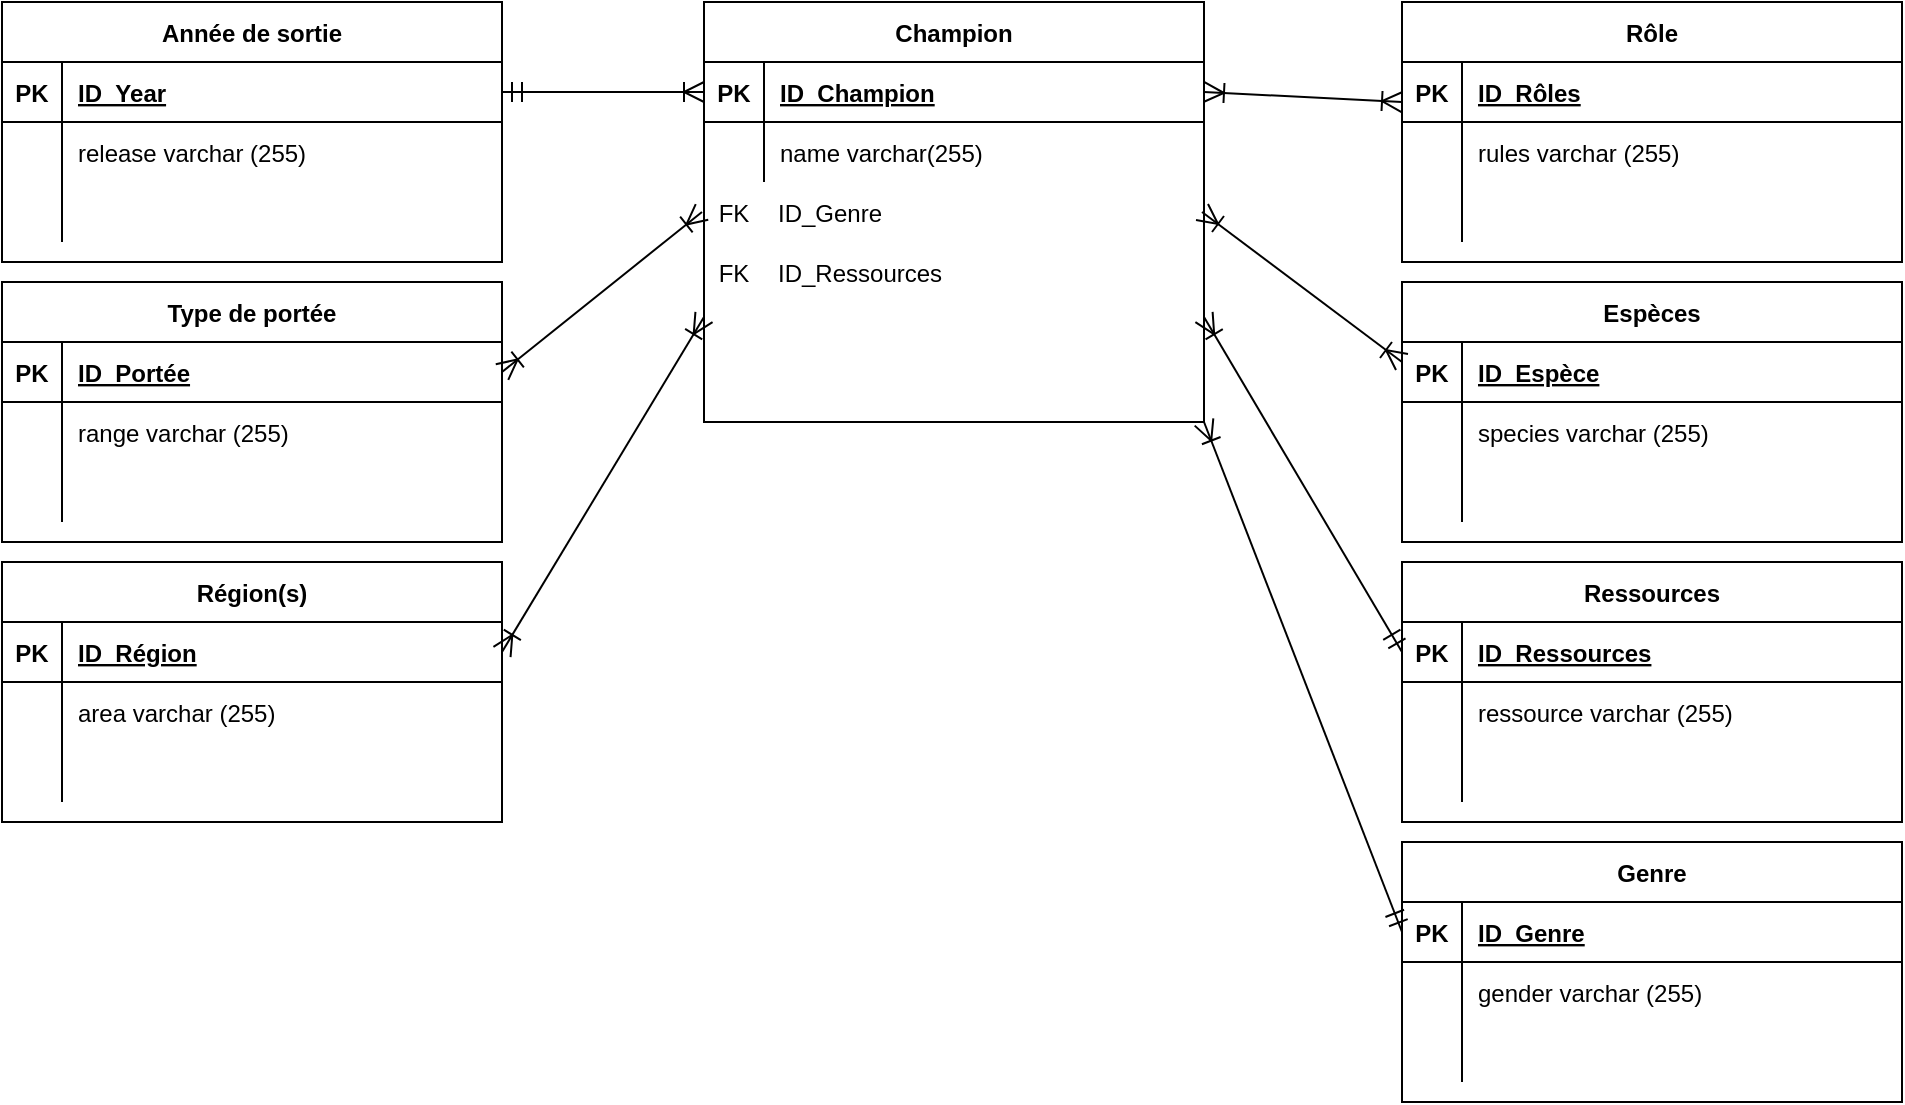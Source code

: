 <mxfile version="24.7.17">
  <diagram name="Page-1" id="CT2dktyydIP-uwtwcc-E">
    <mxGraphModel dx="561" dy="833" grid="1" gridSize="10" guides="1" tooltips="1" connect="1" arrows="1" fold="1" page="1" pageScale="1" pageWidth="1100" pageHeight="850" math="0" shadow="0">
      <root>
        <mxCell id="0" />
        <mxCell id="1" parent="0" />
        <mxCell id="nT6FazSELk355Vb0Ot4_-13" value="Genre" style="shape=table;startSize=30;container=1;collapsible=1;childLayout=tableLayout;fixedRows=1;rowLines=0;fontStyle=1;align=center;resizeLast=1;" vertex="1" parent="1">
          <mxGeometry x="750" y="430" width="250" height="130" as="geometry" />
        </mxCell>
        <mxCell id="nT6FazSELk355Vb0Ot4_-14" value="" style="shape=partialRectangle;collapsible=0;dropTarget=0;pointerEvents=0;fillColor=none;points=[[0,0.5],[1,0.5]];portConstraint=eastwest;top=0;left=0;right=0;bottom=1;" vertex="1" parent="nT6FazSELk355Vb0Ot4_-13">
          <mxGeometry y="30" width="250" height="30" as="geometry" />
        </mxCell>
        <mxCell id="nT6FazSELk355Vb0Ot4_-15" value="PK" style="shape=partialRectangle;overflow=hidden;connectable=0;fillColor=none;top=0;left=0;bottom=0;right=0;fontStyle=1;" vertex="1" parent="nT6FazSELk355Vb0Ot4_-14">
          <mxGeometry width="30" height="30" as="geometry">
            <mxRectangle width="30" height="30" as="alternateBounds" />
          </mxGeometry>
        </mxCell>
        <mxCell id="nT6FazSELk355Vb0Ot4_-16" value="ID_Genre" style="shape=partialRectangle;overflow=hidden;connectable=0;fillColor=none;top=0;left=0;bottom=0;right=0;align=left;spacingLeft=6;fontStyle=5;" vertex="1" parent="nT6FazSELk355Vb0Ot4_-14">
          <mxGeometry x="30" width="220" height="30" as="geometry">
            <mxRectangle width="220" height="30" as="alternateBounds" />
          </mxGeometry>
        </mxCell>
        <mxCell id="nT6FazSELk355Vb0Ot4_-17" value="" style="shape=partialRectangle;collapsible=0;dropTarget=0;pointerEvents=0;fillColor=none;points=[[0,0.5],[1,0.5]];portConstraint=eastwest;top=0;left=0;right=0;bottom=0;" vertex="1" parent="nT6FazSELk355Vb0Ot4_-13">
          <mxGeometry y="60" width="250" height="30" as="geometry" />
        </mxCell>
        <mxCell id="nT6FazSELk355Vb0Ot4_-18" value="" style="shape=partialRectangle;overflow=hidden;connectable=0;fillColor=none;top=0;left=0;bottom=0;right=0;" vertex="1" parent="nT6FazSELk355Vb0Ot4_-17">
          <mxGeometry width="30" height="30" as="geometry">
            <mxRectangle width="30" height="30" as="alternateBounds" />
          </mxGeometry>
        </mxCell>
        <mxCell id="nT6FazSELk355Vb0Ot4_-19" value="gender varchar (255)" style="shape=partialRectangle;overflow=hidden;connectable=0;fillColor=none;top=0;left=0;bottom=0;right=0;align=left;spacingLeft=6;" vertex="1" parent="nT6FazSELk355Vb0Ot4_-17">
          <mxGeometry x="30" width="220" height="30" as="geometry">
            <mxRectangle width="220" height="30" as="alternateBounds" />
          </mxGeometry>
        </mxCell>
        <mxCell id="nT6FazSELk355Vb0Ot4_-20" value="" style="shape=partialRectangle;collapsible=0;dropTarget=0;pointerEvents=0;fillColor=none;points=[[0,0.5],[1,0.5]];portConstraint=eastwest;top=0;left=0;right=0;bottom=0;" vertex="1" parent="nT6FazSELk355Vb0Ot4_-13">
          <mxGeometry y="90" width="250" height="30" as="geometry" />
        </mxCell>
        <mxCell id="nT6FazSELk355Vb0Ot4_-21" value="" style="shape=partialRectangle;overflow=hidden;connectable=0;fillColor=none;top=0;left=0;bottom=0;right=0;" vertex="1" parent="nT6FazSELk355Vb0Ot4_-20">
          <mxGeometry width="30" height="30" as="geometry">
            <mxRectangle width="30" height="30" as="alternateBounds" />
          </mxGeometry>
        </mxCell>
        <mxCell id="nT6FazSELk355Vb0Ot4_-22" value="" style="shape=partialRectangle;overflow=hidden;connectable=0;fillColor=none;top=0;left=0;bottom=0;right=0;align=left;spacingLeft=6;" vertex="1" parent="nT6FazSELk355Vb0Ot4_-20">
          <mxGeometry x="30" width="220" height="30" as="geometry">
            <mxRectangle width="220" height="30" as="alternateBounds" />
          </mxGeometry>
        </mxCell>
        <mxCell id="nT6FazSELk355Vb0Ot4_-23" value="Champion" style="shape=table;startSize=30;container=1;collapsible=1;childLayout=tableLayout;fixedRows=1;rowLines=0;fontStyle=1;align=center;resizeLast=1;" vertex="1" parent="1">
          <mxGeometry x="401" y="10" width="250" height="210" as="geometry" />
        </mxCell>
        <mxCell id="nT6FazSELk355Vb0Ot4_-24" value="" style="shape=partialRectangle;collapsible=0;dropTarget=0;pointerEvents=0;fillColor=none;points=[[0,0.5],[1,0.5]];portConstraint=eastwest;top=0;left=0;right=0;bottom=1;" vertex="1" parent="nT6FazSELk355Vb0Ot4_-23">
          <mxGeometry y="30" width="250" height="30" as="geometry" />
        </mxCell>
        <mxCell id="nT6FazSELk355Vb0Ot4_-25" value="PK" style="shape=partialRectangle;overflow=hidden;connectable=0;fillColor=none;top=0;left=0;bottom=0;right=0;fontStyle=1;" vertex="1" parent="nT6FazSELk355Vb0Ot4_-24">
          <mxGeometry width="30" height="30" as="geometry">
            <mxRectangle width="30" height="30" as="alternateBounds" />
          </mxGeometry>
        </mxCell>
        <mxCell id="nT6FazSELk355Vb0Ot4_-26" value="ID_Champion" style="shape=partialRectangle;overflow=hidden;connectable=0;fillColor=none;top=0;left=0;bottom=0;right=0;align=left;spacingLeft=6;fontStyle=5;" vertex="1" parent="nT6FazSELk355Vb0Ot4_-24">
          <mxGeometry x="30" width="220" height="30" as="geometry">
            <mxRectangle width="220" height="30" as="alternateBounds" />
          </mxGeometry>
        </mxCell>
        <mxCell id="nT6FazSELk355Vb0Ot4_-27" value="" style="shape=partialRectangle;collapsible=0;dropTarget=0;pointerEvents=0;fillColor=none;points=[[0,0.5],[1,0.5]];portConstraint=eastwest;top=0;left=0;right=0;bottom=0;" vertex="1" parent="nT6FazSELk355Vb0Ot4_-23">
          <mxGeometry y="60" width="250" height="30" as="geometry" />
        </mxCell>
        <mxCell id="nT6FazSELk355Vb0Ot4_-28" value="" style="shape=partialRectangle;overflow=hidden;connectable=0;fillColor=none;top=0;left=0;bottom=0;right=0;" vertex="1" parent="nT6FazSELk355Vb0Ot4_-27">
          <mxGeometry width="30" height="30" as="geometry">
            <mxRectangle width="30" height="30" as="alternateBounds" />
          </mxGeometry>
        </mxCell>
        <mxCell id="nT6FazSELk355Vb0Ot4_-29" value="name varchar(255)" style="shape=partialRectangle;overflow=hidden;connectable=0;fillColor=none;top=0;left=0;bottom=0;right=0;align=left;spacingLeft=6;" vertex="1" parent="nT6FazSELk355Vb0Ot4_-27">
          <mxGeometry x="30" width="220" height="30" as="geometry">
            <mxRectangle width="220" height="30" as="alternateBounds" />
          </mxGeometry>
        </mxCell>
        <mxCell id="nT6FazSELk355Vb0Ot4_-35" value="Rôle" style="shape=table;startSize=30;container=1;collapsible=1;childLayout=tableLayout;fixedRows=1;rowLines=0;fontStyle=1;align=center;resizeLast=1;" vertex="1" parent="1">
          <mxGeometry x="750" y="10" width="250" height="130" as="geometry" />
        </mxCell>
        <mxCell id="nT6FazSELk355Vb0Ot4_-36" value="" style="shape=partialRectangle;collapsible=0;dropTarget=0;pointerEvents=0;fillColor=none;points=[[0,0.5],[1,0.5]];portConstraint=eastwest;top=0;left=0;right=0;bottom=1;" vertex="1" parent="nT6FazSELk355Vb0Ot4_-35">
          <mxGeometry y="30" width="250" height="30" as="geometry" />
        </mxCell>
        <mxCell id="nT6FazSELk355Vb0Ot4_-37" value="PK" style="shape=partialRectangle;overflow=hidden;connectable=0;fillColor=none;top=0;left=0;bottom=0;right=0;fontStyle=1;" vertex="1" parent="nT6FazSELk355Vb0Ot4_-36">
          <mxGeometry width="30" height="30" as="geometry">
            <mxRectangle width="30" height="30" as="alternateBounds" />
          </mxGeometry>
        </mxCell>
        <mxCell id="nT6FazSELk355Vb0Ot4_-38" value="ID_Rôles" style="shape=partialRectangle;overflow=hidden;connectable=0;fillColor=none;top=0;left=0;bottom=0;right=0;align=left;spacingLeft=6;fontStyle=5;" vertex="1" parent="nT6FazSELk355Vb0Ot4_-36">
          <mxGeometry x="30" width="220" height="30" as="geometry">
            <mxRectangle width="220" height="30" as="alternateBounds" />
          </mxGeometry>
        </mxCell>
        <mxCell id="nT6FazSELk355Vb0Ot4_-39" value="" style="shape=partialRectangle;collapsible=0;dropTarget=0;pointerEvents=0;fillColor=none;points=[[0,0.5],[1,0.5]];portConstraint=eastwest;top=0;left=0;right=0;bottom=0;" vertex="1" parent="nT6FazSELk355Vb0Ot4_-35">
          <mxGeometry y="60" width="250" height="30" as="geometry" />
        </mxCell>
        <mxCell id="nT6FazSELk355Vb0Ot4_-40" value="" style="shape=partialRectangle;overflow=hidden;connectable=0;fillColor=none;top=0;left=0;bottom=0;right=0;" vertex="1" parent="nT6FazSELk355Vb0Ot4_-39">
          <mxGeometry width="30" height="30" as="geometry">
            <mxRectangle width="30" height="30" as="alternateBounds" />
          </mxGeometry>
        </mxCell>
        <mxCell id="nT6FazSELk355Vb0Ot4_-41" value="rules varchar (255)" style="shape=partialRectangle;overflow=hidden;connectable=0;fillColor=none;top=0;left=0;bottom=0;right=0;align=left;spacingLeft=6;" vertex="1" parent="nT6FazSELk355Vb0Ot4_-39">
          <mxGeometry x="30" width="220" height="30" as="geometry">
            <mxRectangle width="220" height="30" as="alternateBounds" />
          </mxGeometry>
        </mxCell>
        <mxCell id="nT6FazSELk355Vb0Ot4_-42" value="" style="shape=partialRectangle;collapsible=0;dropTarget=0;pointerEvents=0;fillColor=none;points=[[0,0.5],[1,0.5]];portConstraint=eastwest;top=0;left=0;right=0;bottom=0;" vertex="1" parent="nT6FazSELk355Vb0Ot4_-35">
          <mxGeometry y="90" width="250" height="30" as="geometry" />
        </mxCell>
        <mxCell id="nT6FazSELk355Vb0Ot4_-43" value="" style="shape=partialRectangle;overflow=hidden;connectable=0;fillColor=none;top=0;left=0;bottom=0;right=0;" vertex="1" parent="nT6FazSELk355Vb0Ot4_-42">
          <mxGeometry width="30" height="30" as="geometry">
            <mxRectangle width="30" height="30" as="alternateBounds" />
          </mxGeometry>
        </mxCell>
        <mxCell id="nT6FazSELk355Vb0Ot4_-44" value="" style="shape=partialRectangle;overflow=hidden;connectable=0;fillColor=none;top=0;left=0;bottom=0;right=0;align=left;spacingLeft=6;" vertex="1" parent="nT6FazSELk355Vb0Ot4_-42">
          <mxGeometry x="30" width="220" height="30" as="geometry">
            <mxRectangle width="220" height="30" as="alternateBounds" />
          </mxGeometry>
        </mxCell>
        <mxCell id="nT6FazSELk355Vb0Ot4_-45" value="Espèces" style="shape=table;startSize=30;container=1;collapsible=1;childLayout=tableLayout;fixedRows=1;rowLines=0;fontStyle=1;align=center;resizeLast=1;" vertex="1" parent="1">
          <mxGeometry x="750" y="150" width="250" height="130" as="geometry" />
        </mxCell>
        <mxCell id="nT6FazSELk355Vb0Ot4_-46" value="" style="shape=partialRectangle;collapsible=0;dropTarget=0;pointerEvents=0;fillColor=none;points=[[0,0.5],[1,0.5]];portConstraint=eastwest;top=0;left=0;right=0;bottom=1;" vertex="1" parent="nT6FazSELk355Vb0Ot4_-45">
          <mxGeometry y="30" width="250" height="30" as="geometry" />
        </mxCell>
        <mxCell id="nT6FazSELk355Vb0Ot4_-47" value="PK" style="shape=partialRectangle;overflow=hidden;connectable=0;fillColor=none;top=0;left=0;bottom=0;right=0;fontStyle=1;" vertex="1" parent="nT6FazSELk355Vb0Ot4_-46">
          <mxGeometry width="30" height="30" as="geometry">
            <mxRectangle width="30" height="30" as="alternateBounds" />
          </mxGeometry>
        </mxCell>
        <mxCell id="nT6FazSELk355Vb0Ot4_-48" value="ID_Espèce" style="shape=partialRectangle;overflow=hidden;connectable=0;fillColor=none;top=0;left=0;bottom=0;right=0;align=left;spacingLeft=6;fontStyle=5;" vertex="1" parent="nT6FazSELk355Vb0Ot4_-46">
          <mxGeometry x="30" width="220" height="30" as="geometry">
            <mxRectangle width="220" height="30" as="alternateBounds" />
          </mxGeometry>
        </mxCell>
        <mxCell id="nT6FazSELk355Vb0Ot4_-49" value="" style="shape=partialRectangle;collapsible=0;dropTarget=0;pointerEvents=0;fillColor=none;points=[[0,0.5],[1,0.5]];portConstraint=eastwest;top=0;left=0;right=0;bottom=0;" vertex="1" parent="nT6FazSELk355Vb0Ot4_-45">
          <mxGeometry y="60" width="250" height="30" as="geometry" />
        </mxCell>
        <mxCell id="nT6FazSELk355Vb0Ot4_-50" value="" style="shape=partialRectangle;overflow=hidden;connectable=0;fillColor=none;top=0;left=0;bottom=0;right=0;" vertex="1" parent="nT6FazSELk355Vb0Ot4_-49">
          <mxGeometry width="30" height="30" as="geometry">
            <mxRectangle width="30" height="30" as="alternateBounds" />
          </mxGeometry>
        </mxCell>
        <mxCell id="nT6FazSELk355Vb0Ot4_-51" value="species varchar (255)" style="shape=partialRectangle;overflow=hidden;connectable=0;fillColor=none;top=0;left=0;bottom=0;right=0;align=left;spacingLeft=6;" vertex="1" parent="nT6FazSELk355Vb0Ot4_-49">
          <mxGeometry x="30" width="220" height="30" as="geometry">
            <mxRectangle width="220" height="30" as="alternateBounds" />
          </mxGeometry>
        </mxCell>
        <mxCell id="nT6FazSELk355Vb0Ot4_-52" value="" style="shape=partialRectangle;collapsible=0;dropTarget=0;pointerEvents=0;fillColor=none;points=[[0,0.5],[1,0.5]];portConstraint=eastwest;top=0;left=0;right=0;bottom=0;" vertex="1" parent="nT6FazSELk355Vb0Ot4_-45">
          <mxGeometry y="90" width="250" height="30" as="geometry" />
        </mxCell>
        <mxCell id="nT6FazSELk355Vb0Ot4_-53" value="" style="shape=partialRectangle;overflow=hidden;connectable=0;fillColor=none;top=0;left=0;bottom=0;right=0;" vertex="1" parent="nT6FazSELk355Vb0Ot4_-52">
          <mxGeometry width="30" height="30" as="geometry">
            <mxRectangle width="30" height="30" as="alternateBounds" />
          </mxGeometry>
        </mxCell>
        <mxCell id="nT6FazSELk355Vb0Ot4_-54" value="" style="shape=partialRectangle;overflow=hidden;connectable=0;fillColor=none;top=0;left=0;bottom=0;right=0;align=left;spacingLeft=6;" vertex="1" parent="nT6FazSELk355Vb0Ot4_-52">
          <mxGeometry x="30" width="220" height="30" as="geometry">
            <mxRectangle width="220" height="30" as="alternateBounds" />
          </mxGeometry>
        </mxCell>
        <mxCell id="nT6FazSELk355Vb0Ot4_-55" value="Ressources" style="shape=table;startSize=30;container=1;collapsible=1;childLayout=tableLayout;fixedRows=1;rowLines=0;fontStyle=1;align=center;resizeLast=1;" vertex="1" parent="1">
          <mxGeometry x="750" y="290" width="250" height="130" as="geometry" />
        </mxCell>
        <mxCell id="nT6FazSELk355Vb0Ot4_-56" value="" style="shape=partialRectangle;collapsible=0;dropTarget=0;pointerEvents=0;fillColor=none;points=[[0,0.5],[1,0.5]];portConstraint=eastwest;top=0;left=0;right=0;bottom=1;" vertex="1" parent="nT6FazSELk355Vb0Ot4_-55">
          <mxGeometry y="30" width="250" height="30" as="geometry" />
        </mxCell>
        <mxCell id="nT6FazSELk355Vb0Ot4_-57" value="PK" style="shape=partialRectangle;overflow=hidden;connectable=0;fillColor=none;top=0;left=0;bottom=0;right=0;fontStyle=1;" vertex="1" parent="nT6FazSELk355Vb0Ot4_-56">
          <mxGeometry width="30" height="30" as="geometry">
            <mxRectangle width="30" height="30" as="alternateBounds" />
          </mxGeometry>
        </mxCell>
        <mxCell id="nT6FazSELk355Vb0Ot4_-58" value="ID_Ressources" style="shape=partialRectangle;overflow=hidden;connectable=0;fillColor=none;top=0;left=0;bottom=0;right=0;align=left;spacingLeft=6;fontStyle=5;" vertex="1" parent="nT6FazSELk355Vb0Ot4_-56">
          <mxGeometry x="30" width="220" height="30" as="geometry">
            <mxRectangle width="220" height="30" as="alternateBounds" />
          </mxGeometry>
        </mxCell>
        <mxCell id="nT6FazSELk355Vb0Ot4_-59" value="" style="shape=partialRectangle;collapsible=0;dropTarget=0;pointerEvents=0;fillColor=none;points=[[0,0.5],[1,0.5]];portConstraint=eastwest;top=0;left=0;right=0;bottom=0;" vertex="1" parent="nT6FazSELk355Vb0Ot4_-55">
          <mxGeometry y="60" width="250" height="30" as="geometry" />
        </mxCell>
        <mxCell id="nT6FazSELk355Vb0Ot4_-60" value="" style="shape=partialRectangle;overflow=hidden;connectable=0;fillColor=none;top=0;left=0;bottom=0;right=0;" vertex="1" parent="nT6FazSELk355Vb0Ot4_-59">
          <mxGeometry width="30" height="30" as="geometry">
            <mxRectangle width="30" height="30" as="alternateBounds" />
          </mxGeometry>
        </mxCell>
        <mxCell id="nT6FazSELk355Vb0Ot4_-61" value="ressource varchar (255)" style="shape=partialRectangle;overflow=hidden;connectable=0;fillColor=none;top=0;left=0;bottom=0;right=0;align=left;spacingLeft=6;" vertex="1" parent="nT6FazSELk355Vb0Ot4_-59">
          <mxGeometry x="30" width="220" height="30" as="geometry">
            <mxRectangle width="220" height="30" as="alternateBounds" />
          </mxGeometry>
        </mxCell>
        <mxCell id="nT6FazSELk355Vb0Ot4_-62" value="" style="shape=partialRectangle;collapsible=0;dropTarget=0;pointerEvents=0;fillColor=none;points=[[0,0.5],[1,0.5]];portConstraint=eastwest;top=0;left=0;right=0;bottom=0;" vertex="1" parent="nT6FazSELk355Vb0Ot4_-55">
          <mxGeometry y="90" width="250" height="30" as="geometry" />
        </mxCell>
        <mxCell id="nT6FazSELk355Vb0Ot4_-63" value="" style="shape=partialRectangle;overflow=hidden;connectable=0;fillColor=none;top=0;left=0;bottom=0;right=0;" vertex="1" parent="nT6FazSELk355Vb0Ot4_-62">
          <mxGeometry width="30" height="30" as="geometry">
            <mxRectangle width="30" height="30" as="alternateBounds" />
          </mxGeometry>
        </mxCell>
        <mxCell id="nT6FazSELk355Vb0Ot4_-64" value="" style="shape=partialRectangle;overflow=hidden;connectable=0;fillColor=none;top=0;left=0;bottom=0;right=0;align=left;spacingLeft=6;" vertex="1" parent="nT6FazSELk355Vb0Ot4_-62">
          <mxGeometry x="30" width="220" height="30" as="geometry">
            <mxRectangle width="220" height="30" as="alternateBounds" />
          </mxGeometry>
        </mxCell>
        <mxCell id="nT6FazSELk355Vb0Ot4_-65" value="Type de portée" style="shape=table;startSize=30;container=1;collapsible=1;childLayout=tableLayout;fixedRows=1;rowLines=0;fontStyle=1;align=center;resizeLast=1;" vertex="1" parent="1">
          <mxGeometry x="50" y="150" width="250" height="130" as="geometry" />
        </mxCell>
        <mxCell id="nT6FazSELk355Vb0Ot4_-66" value="" style="shape=partialRectangle;collapsible=0;dropTarget=0;pointerEvents=0;fillColor=none;points=[[0,0.5],[1,0.5]];portConstraint=eastwest;top=0;left=0;right=0;bottom=1;" vertex="1" parent="nT6FazSELk355Vb0Ot4_-65">
          <mxGeometry y="30" width="250" height="30" as="geometry" />
        </mxCell>
        <mxCell id="nT6FazSELk355Vb0Ot4_-67" value="PK" style="shape=partialRectangle;overflow=hidden;connectable=0;fillColor=none;top=0;left=0;bottom=0;right=0;fontStyle=1;" vertex="1" parent="nT6FazSELk355Vb0Ot4_-66">
          <mxGeometry width="30" height="30" as="geometry">
            <mxRectangle width="30" height="30" as="alternateBounds" />
          </mxGeometry>
        </mxCell>
        <mxCell id="nT6FazSELk355Vb0Ot4_-68" value="ID_Portée" style="shape=partialRectangle;overflow=hidden;connectable=0;fillColor=none;top=0;left=0;bottom=0;right=0;align=left;spacingLeft=6;fontStyle=5;" vertex="1" parent="nT6FazSELk355Vb0Ot4_-66">
          <mxGeometry x="30" width="220" height="30" as="geometry">
            <mxRectangle width="220" height="30" as="alternateBounds" />
          </mxGeometry>
        </mxCell>
        <mxCell id="nT6FazSELk355Vb0Ot4_-69" value="" style="shape=partialRectangle;collapsible=0;dropTarget=0;pointerEvents=0;fillColor=none;points=[[0,0.5],[1,0.5]];portConstraint=eastwest;top=0;left=0;right=0;bottom=0;" vertex="1" parent="nT6FazSELk355Vb0Ot4_-65">
          <mxGeometry y="60" width="250" height="30" as="geometry" />
        </mxCell>
        <mxCell id="nT6FazSELk355Vb0Ot4_-70" value="" style="shape=partialRectangle;overflow=hidden;connectable=0;fillColor=none;top=0;left=0;bottom=0;right=0;" vertex="1" parent="nT6FazSELk355Vb0Ot4_-69">
          <mxGeometry width="30" height="30" as="geometry">
            <mxRectangle width="30" height="30" as="alternateBounds" />
          </mxGeometry>
        </mxCell>
        <mxCell id="nT6FazSELk355Vb0Ot4_-71" value="range varchar (255)" style="shape=partialRectangle;overflow=hidden;connectable=0;fillColor=none;top=0;left=0;bottom=0;right=0;align=left;spacingLeft=6;" vertex="1" parent="nT6FazSELk355Vb0Ot4_-69">
          <mxGeometry x="30" width="220" height="30" as="geometry">
            <mxRectangle width="220" height="30" as="alternateBounds" />
          </mxGeometry>
        </mxCell>
        <mxCell id="nT6FazSELk355Vb0Ot4_-72" value="" style="shape=partialRectangle;collapsible=0;dropTarget=0;pointerEvents=0;fillColor=none;points=[[0,0.5],[1,0.5]];portConstraint=eastwest;top=0;left=0;right=0;bottom=0;" vertex="1" parent="nT6FazSELk355Vb0Ot4_-65">
          <mxGeometry y="90" width="250" height="30" as="geometry" />
        </mxCell>
        <mxCell id="nT6FazSELk355Vb0Ot4_-73" value="" style="shape=partialRectangle;overflow=hidden;connectable=0;fillColor=none;top=0;left=0;bottom=0;right=0;" vertex="1" parent="nT6FazSELk355Vb0Ot4_-72">
          <mxGeometry width="30" height="30" as="geometry">
            <mxRectangle width="30" height="30" as="alternateBounds" />
          </mxGeometry>
        </mxCell>
        <mxCell id="nT6FazSELk355Vb0Ot4_-74" value="" style="shape=partialRectangle;overflow=hidden;connectable=0;fillColor=none;top=0;left=0;bottom=0;right=0;align=left;spacingLeft=6;" vertex="1" parent="nT6FazSELk355Vb0Ot4_-72">
          <mxGeometry x="30" width="220" height="30" as="geometry">
            <mxRectangle width="220" height="30" as="alternateBounds" />
          </mxGeometry>
        </mxCell>
        <mxCell id="nT6FazSELk355Vb0Ot4_-75" value="Région(s)" style="shape=table;startSize=30;container=1;collapsible=1;childLayout=tableLayout;fixedRows=1;rowLines=0;fontStyle=1;align=center;resizeLast=1;" vertex="1" parent="1">
          <mxGeometry x="50" y="290" width="250" height="130" as="geometry" />
        </mxCell>
        <mxCell id="nT6FazSELk355Vb0Ot4_-76" value="" style="shape=partialRectangle;collapsible=0;dropTarget=0;pointerEvents=0;fillColor=none;points=[[0,0.5],[1,0.5]];portConstraint=eastwest;top=0;left=0;right=0;bottom=1;" vertex="1" parent="nT6FazSELk355Vb0Ot4_-75">
          <mxGeometry y="30" width="250" height="30" as="geometry" />
        </mxCell>
        <mxCell id="nT6FazSELk355Vb0Ot4_-77" value="PK" style="shape=partialRectangle;overflow=hidden;connectable=0;fillColor=none;top=0;left=0;bottom=0;right=0;fontStyle=1;" vertex="1" parent="nT6FazSELk355Vb0Ot4_-76">
          <mxGeometry width="30" height="30" as="geometry">
            <mxRectangle width="30" height="30" as="alternateBounds" />
          </mxGeometry>
        </mxCell>
        <mxCell id="nT6FazSELk355Vb0Ot4_-78" value="ID_Région" style="shape=partialRectangle;overflow=hidden;connectable=0;fillColor=none;top=0;left=0;bottom=0;right=0;align=left;spacingLeft=6;fontStyle=5;" vertex="1" parent="nT6FazSELk355Vb0Ot4_-76">
          <mxGeometry x="30" width="220" height="30" as="geometry">
            <mxRectangle width="220" height="30" as="alternateBounds" />
          </mxGeometry>
        </mxCell>
        <mxCell id="nT6FazSELk355Vb0Ot4_-79" value="" style="shape=partialRectangle;collapsible=0;dropTarget=0;pointerEvents=0;fillColor=none;points=[[0,0.5],[1,0.5]];portConstraint=eastwest;top=0;left=0;right=0;bottom=0;" vertex="1" parent="nT6FazSELk355Vb0Ot4_-75">
          <mxGeometry y="60" width="250" height="30" as="geometry" />
        </mxCell>
        <mxCell id="nT6FazSELk355Vb0Ot4_-80" value="" style="shape=partialRectangle;overflow=hidden;connectable=0;fillColor=none;top=0;left=0;bottom=0;right=0;" vertex="1" parent="nT6FazSELk355Vb0Ot4_-79">
          <mxGeometry width="30" height="30" as="geometry">
            <mxRectangle width="30" height="30" as="alternateBounds" />
          </mxGeometry>
        </mxCell>
        <mxCell id="nT6FazSELk355Vb0Ot4_-81" value="area varchar (255)" style="shape=partialRectangle;overflow=hidden;connectable=0;fillColor=none;top=0;left=0;bottom=0;right=0;align=left;spacingLeft=6;" vertex="1" parent="nT6FazSELk355Vb0Ot4_-79">
          <mxGeometry x="30" width="220" height="30" as="geometry">
            <mxRectangle width="220" height="30" as="alternateBounds" />
          </mxGeometry>
        </mxCell>
        <mxCell id="nT6FazSELk355Vb0Ot4_-82" value="" style="shape=partialRectangle;collapsible=0;dropTarget=0;pointerEvents=0;fillColor=none;points=[[0,0.5],[1,0.5]];portConstraint=eastwest;top=0;left=0;right=0;bottom=0;" vertex="1" parent="nT6FazSELk355Vb0Ot4_-75">
          <mxGeometry y="90" width="250" height="30" as="geometry" />
        </mxCell>
        <mxCell id="nT6FazSELk355Vb0Ot4_-83" value="" style="shape=partialRectangle;overflow=hidden;connectable=0;fillColor=none;top=0;left=0;bottom=0;right=0;" vertex="1" parent="nT6FazSELk355Vb0Ot4_-82">
          <mxGeometry width="30" height="30" as="geometry">
            <mxRectangle width="30" height="30" as="alternateBounds" />
          </mxGeometry>
        </mxCell>
        <mxCell id="nT6FazSELk355Vb0Ot4_-84" value="" style="shape=partialRectangle;overflow=hidden;connectable=0;fillColor=none;top=0;left=0;bottom=0;right=0;align=left;spacingLeft=6;" vertex="1" parent="nT6FazSELk355Vb0Ot4_-82">
          <mxGeometry x="30" width="220" height="30" as="geometry">
            <mxRectangle width="220" height="30" as="alternateBounds" />
          </mxGeometry>
        </mxCell>
        <mxCell id="nT6FazSELk355Vb0Ot4_-85" value="Année de sortie" style="shape=table;startSize=30;container=1;collapsible=1;childLayout=tableLayout;fixedRows=1;rowLines=0;fontStyle=1;align=center;resizeLast=1;" vertex="1" parent="1">
          <mxGeometry x="50" y="10" width="250" height="130" as="geometry" />
        </mxCell>
        <mxCell id="nT6FazSELk355Vb0Ot4_-86" value="" style="shape=partialRectangle;collapsible=0;dropTarget=0;pointerEvents=0;fillColor=none;points=[[0,0.5],[1,0.5]];portConstraint=eastwest;top=0;left=0;right=0;bottom=1;" vertex="1" parent="nT6FazSELk355Vb0Ot4_-85">
          <mxGeometry y="30" width="250" height="30" as="geometry" />
        </mxCell>
        <mxCell id="nT6FazSELk355Vb0Ot4_-87" value="PK" style="shape=partialRectangle;overflow=hidden;connectable=0;fillColor=none;top=0;left=0;bottom=0;right=0;fontStyle=1;" vertex="1" parent="nT6FazSELk355Vb0Ot4_-86">
          <mxGeometry width="30" height="30" as="geometry">
            <mxRectangle width="30" height="30" as="alternateBounds" />
          </mxGeometry>
        </mxCell>
        <mxCell id="nT6FazSELk355Vb0Ot4_-88" value="ID_Year" style="shape=partialRectangle;overflow=hidden;connectable=0;fillColor=none;top=0;left=0;bottom=0;right=0;align=left;spacingLeft=6;fontStyle=5;" vertex="1" parent="nT6FazSELk355Vb0Ot4_-86">
          <mxGeometry x="30" width="220" height="30" as="geometry">
            <mxRectangle width="220" height="30" as="alternateBounds" />
          </mxGeometry>
        </mxCell>
        <mxCell id="nT6FazSELk355Vb0Ot4_-89" value="" style="shape=partialRectangle;collapsible=0;dropTarget=0;pointerEvents=0;fillColor=none;points=[[0,0.5],[1,0.5]];portConstraint=eastwest;top=0;left=0;right=0;bottom=0;" vertex="1" parent="nT6FazSELk355Vb0Ot4_-85">
          <mxGeometry y="60" width="250" height="30" as="geometry" />
        </mxCell>
        <mxCell id="nT6FazSELk355Vb0Ot4_-90" value="" style="shape=partialRectangle;overflow=hidden;connectable=0;fillColor=none;top=0;left=0;bottom=0;right=0;" vertex="1" parent="nT6FazSELk355Vb0Ot4_-89">
          <mxGeometry width="30" height="30" as="geometry">
            <mxRectangle width="30" height="30" as="alternateBounds" />
          </mxGeometry>
        </mxCell>
        <mxCell id="nT6FazSELk355Vb0Ot4_-91" value="release varchar (255)" style="shape=partialRectangle;overflow=hidden;connectable=0;fillColor=none;top=0;left=0;bottom=0;right=0;align=left;spacingLeft=6;" vertex="1" parent="nT6FazSELk355Vb0Ot4_-89">
          <mxGeometry x="30" width="220" height="30" as="geometry">
            <mxRectangle width="220" height="30" as="alternateBounds" />
          </mxGeometry>
        </mxCell>
        <mxCell id="nT6FazSELk355Vb0Ot4_-92" value="" style="shape=partialRectangle;collapsible=0;dropTarget=0;pointerEvents=0;fillColor=none;points=[[0,0.5],[1,0.5]];portConstraint=eastwest;top=0;left=0;right=0;bottom=0;" vertex="1" parent="nT6FazSELk355Vb0Ot4_-85">
          <mxGeometry y="90" width="250" height="30" as="geometry" />
        </mxCell>
        <mxCell id="nT6FazSELk355Vb0Ot4_-93" value="" style="shape=partialRectangle;overflow=hidden;connectable=0;fillColor=none;top=0;left=0;bottom=0;right=0;" vertex="1" parent="nT6FazSELk355Vb0Ot4_-92">
          <mxGeometry width="30" height="30" as="geometry">
            <mxRectangle width="30" height="30" as="alternateBounds" />
          </mxGeometry>
        </mxCell>
        <mxCell id="nT6FazSELk355Vb0Ot4_-94" value="" style="shape=partialRectangle;overflow=hidden;connectable=0;fillColor=none;top=0;left=0;bottom=0;right=0;align=left;spacingLeft=6;" vertex="1" parent="nT6FazSELk355Vb0Ot4_-92">
          <mxGeometry x="30" width="220" height="30" as="geometry">
            <mxRectangle width="220" height="30" as="alternateBounds" />
          </mxGeometry>
        </mxCell>
        <mxCell id="nT6FazSELk355Vb0Ot4_-95" value="" style="endArrow=ERoneToMany;html=1;rounded=0;fontSize=12;startSize=8;endSize=8;curved=1;exitX=1;exitY=0.5;exitDx=0;exitDy=0;entryX=0;entryY=0.667;entryDx=0;entryDy=0;entryPerimeter=0;endFill=0;startArrow=ERoneToMany;startFill=0;" edge="1" parent="1" source="nT6FazSELk355Vb0Ot4_-24" target="nT6FazSELk355Vb0Ot4_-36">
          <mxGeometry width="50" height="50" relative="1" as="geometry">
            <mxPoint x="670" y="190" as="sourcePoint" />
            <mxPoint x="740" y="240" as="targetPoint" />
          </mxGeometry>
        </mxCell>
        <mxCell id="nT6FazSELk355Vb0Ot4_-96" value="" style="endArrow=ERoneToMany;html=1;rounded=0;fontSize=12;startSize=8;endSize=8;curved=1;exitX=1;exitY=0.5;exitDx=0;exitDy=0;entryX=0;entryY=0.333;entryDx=0;entryDy=0;entryPerimeter=0;startArrow=ERoneToMany;startFill=0;endFill=0;" edge="1" parent="1" source="nT6FazSELk355Vb0Ot4_-103" target="nT6FazSELk355Vb0Ot4_-46">
          <mxGeometry width="50" height="50" relative="1" as="geometry">
            <mxPoint x="700" y="95" as="sourcePoint" />
            <mxPoint x="780" y="350" as="targetPoint" />
          </mxGeometry>
        </mxCell>
        <mxCell id="nT6FazSELk355Vb0Ot4_-97" value="" style="endArrow=ERmandOne;html=1;rounded=0;fontSize=12;startSize=8;endSize=8;curved=1;exitX=0;exitY=0.5;exitDx=0;exitDy=0;entryX=1;entryY=0.5;entryDx=0;entryDy=0;endFill=0;startArrow=ERoneToMany;startFill=0;" edge="1" parent="1" source="nT6FazSELk355Vb0Ot4_-24" target="nT6FazSELk355Vb0Ot4_-86">
          <mxGeometry width="50" height="50" relative="1" as="geometry">
            <mxPoint x="590" y="110" as="sourcePoint" />
            <mxPoint x="700" y="140" as="targetPoint" />
          </mxGeometry>
        </mxCell>
        <mxCell id="nT6FazSELk355Vb0Ot4_-98" value="" style="endArrow=ERmandOne;html=1;rounded=0;fontSize=12;startSize=8;endSize=8;curved=1;exitX=1;exitY=0.75;exitDx=0;exitDy=0;entryX=0;entryY=0.5;entryDx=0;entryDy=0;startArrow=ERoneToMany;startFill=0;endFill=0;" edge="1" parent="1" source="nT6FazSELk355Vb0Ot4_-23" target="nT6FazSELk355Vb0Ot4_-56">
          <mxGeometry width="50" height="50" relative="1" as="geometry">
            <mxPoint x="650" y="120" as="sourcePoint" />
            <mxPoint x="769" y="520" as="targetPoint" />
          </mxGeometry>
        </mxCell>
        <mxCell id="nT6FazSELk355Vb0Ot4_-99" value="" style="endArrow=ERoneToMany;html=1;rounded=0;fontSize=12;startSize=8;endSize=8;curved=1;entryX=1;entryY=0.5;entryDx=0;entryDy=0;startArrow=ERoneToMany;startFill=0;endFill=0;exitX=0;exitY=0.5;exitDx=0;exitDy=0;" edge="1" parent="1" source="nT6FazSELk355Vb0Ot4_-103" target="nT6FazSELk355Vb0Ot4_-66">
          <mxGeometry width="50" height="50" relative="1" as="geometry">
            <mxPoint x="660" y="250" as="sourcePoint" />
            <mxPoint x="710" y="690" as="targetPoint" />
          </mxGeometry>
        </mxCell>
        <mxCell id="nT6FazSELk355Vb0Ot4_-100" value="" style="endArrow=ERoneToMany;html=1;rounded=0;fontSize=12;startSize=8;endSize=8;curved=1;startArrow=ERoneToMany;startFill=0;endFill=0;entryX=1;entryY=0.5;entryDx=0;entryDy=0;exitX=0;exitY=0.75;exitDx=0;exitDy=0;" edge="1" parent="1" source="nT6FazSELk355Vb0Ot4_-23" target="nT6FazSELk355Vb0Ot4_-76">
          <mxGeometry width="50" height="50" relative="1" as="geometry">
            <mxPoint x="480" y="280" as="sourcePoint" />
            <mxPoint x="730" y="750" as="targetPoint" />
          </mxGeometry>
        </mxCell>
        <mxCell id="nT6FazSELk355Vb0Ot4_-101" value="FK" style="shape=partialRectangle;overflow=hidden;connectable=0;fillColor=none;top=0;left=0;bottom=0;right=0;" vertex="1" parent="1">
          <mxGeometry x="401" y="100" width="30" height="30" as="geometry">
            <mxRectangle width="30" height="30" as="alternateBounds" />
          </mxGeometry>
        </mxCell>
        <mxCell id="nT6FazSELk355Vb0Ot4_-102" value="FK" style="shape=partialRectangle;overflow=hidden;connectable=0;fillColor=none;top=0;left=0;bottom=0;right=0;" vertex="1" parent="1">
          <mxGeometry x="401" y="130" width="30" height="30" as="geometry">
            <mxRectangle width="30" height="30" as="alternateBounds" />
          </mxGeometry>
        </mxCell>
        <mxCell id="nT6FazSELk355Vb0Ot4_-103" value="" style="shape=partialRectangle;collapsible=0;dropTarget=0;pointerEvents=0;fillColor=none;points=[[0,0.5],[1,0.5]];portConstraint=eastwest;top=0;left=0;right=0;bottom=0;" vertex="1" parent="1">
          <mxGeometry x="400" y="100" width="250" height="30" as="geometry" />
        </mxCell>
        <mxCell id="nT6FazSELk355Vb0Ot4_-104" value="" style="shape=partialRectangle;overflow=hidden;connectable=0;fillColor=none;top=0;left=0;bottom=0;right=0;" vertex="1" parent="nT6FazSELk355Vb0Ot4_-103">
          <mxGeometry width="30" height="30" as="geometry">
            <mxRectangle width="30" height="30" as="alternateBounds" />
          </mxGeometry>
        </mxCell>
        <mxCell id="nT6FazSELk355Vb0Ot4_-105" value="ID_Genre" style="shape=partialRectangle;overflow=hidden;connectable=0;fillColor=none;top=0;left=0;bottom=0;right=0;align=left;spacingLeft=6;" vertex="1" parent="nT6FazSELk355Vb0Ot4_-103">
          <mxGeometry x="30" width="220" height="30" as="geometry">
            <mxRectangle width="220" height="30" as="alternateBounds" />
          </mxGeometry>
        </mxCell>
        <mxCell id="nT6FazSELk355Vb0Ot4_-106" value="" style="shape=partialRectangle;collapsible=0;dropTarget=0;pointerEvents=0;fillColor=none;points=[[0,0.5],[1,0.5]];portConstraint=eastwest;top=0;left=0;right=0;bottom=0;" vertex="1" parent="1">
          <mxGeometry x="400" y="130" width="250" height="30" as="geometry" />
        </mxCell>
        <mxCell id="nT6FazSELk355Vb0Ot4_-107" value="" style="shape=partialRectangle;overflow=hidden;connectable=0;fillColor=none;top=0;left=0;bottom=0;right=0;" vertex="1" parent="nT6FazSELk355Vb0Ot4_-106">
          <mxGeometry width="30" height="30" as="geometry">
            <mxRectangle width="30" height="30" as="alternateBounds" />
          </mxGeometry>
        </mxCell>
        <mxCell id="nT6FazSELk355Vb0Ot4_-108" value="ID_Ressources" style="shape=partialRectangle;overflow=hidden;connectable=0;fillColor=none;top=0;left=0;bottom=0;right=0;align=left;spacingLeft=6;" vertex="1" parent="nT6FazSELk355Vb0Ot4_-106">
          <mxGeometry x="30" width="220" height="30" as="geometry">
            <mxRectangle width="220" height="30" as="alternateBounds" />
          </mxGeometry>
        </mxCell>
        <mxCell id="nT6FazSELk355Vb0Ot4_-118" value="" style="endArrow=ERmandOne;html=1;rounded=0;fontSize=12;startSize=8;endSize=8;curved=1;entryX=0;entryY=0.5;entryDx=0;entryDy=0;exitX=1;exitY=1;exitDx=0;exitDy=0;startArrow=ERoneToMany;startFill=0;endFill=0;" edge="1" parent="1" source="nT6FazSELk355Vb0Ot4_-23" target="nT6FazSELk355Vb0Ot4_-14">
          <mxGeometry width="50" height="50" relative="1" as="geometry">
            <mxPoint x="360" y="250" as="sourcePoint" />
            <mxPoint x="410" y="200" as="targetPoint" />
          </mxGeometry>
        </mxCell>
      </root>
    </mxGraphModel>
  </diagram>
</mxfile>
